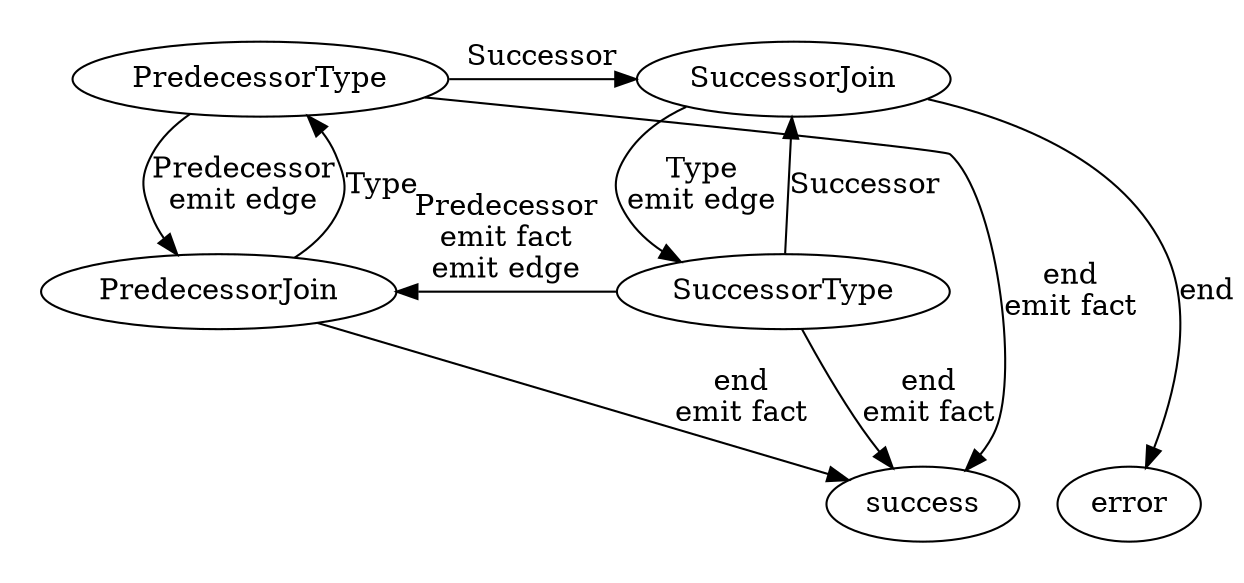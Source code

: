 digraph {
    subgraph cluster_states {
        color=transparent
        PredecessorType -> PredecessorJoin [label="Predecessor\nemit edge"]
        PredecessorJoin -> PredecessorType [label="Type"]
        PredecessorType -> SuccessorJoin [label="Successor" constraint=false]

        SuccessorType -> SuccessorJoin [label="Successor"]
        SuccessorJoin -> SuccessorType [label="Type\nemit edge"]
        SuccessorType -> PredecessorJoin [label="Predecessor\nemit fact\nemit edge" constraint=false]
    }

    subgraph cluster_terminal {
        color=transparent
        success
        error
    }

    SuccessorJoin -> error [label="end"]
    SuccessorType -> success [label="end\nemit fact"]
    PredecessorType -> success [label="end\nemit fact"]
    PredecessorJoin -> success [label="end\nemit fact"]

    // {rank=same; SuccessorType; success }
}